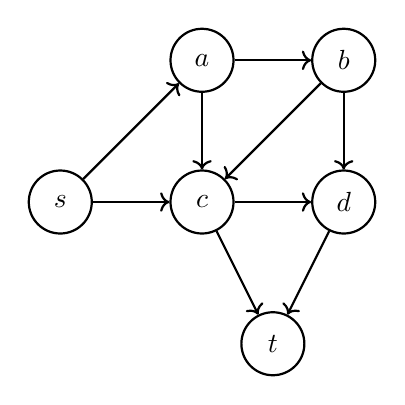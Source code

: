 \begin{tikzpicture}[style=thick,scale=0.9]
\tikzstyle{vertex}=[draw, circle, fill=white, inner sep=0pt, minimum size=8mm]

\node[vertex] (s) at (-2, 0) {$s$};
\node[vertex] (a) at ( 0, 2) {$a$};
\node[vertex] (b) at ( 2, 2) {$b$};
\node[vertex] (c) at ( 0, 0) {$c$};
\node[vertex] (d) at ( 2, 0) {$d$};
\node[vertex] (t) at ( 1,-2) {$t$};

\draw[->] (s) -- (a);
\draw[->] (s) -- (c);
\draw[->] (a) -- (b);
\draw[->] (a) -- (c);
\draw[->] (b) -- (c);
\draw[->] (b) -- (d);
\draw[->] (c) -- (d);
\draw[->] (c) -- (t);
\draw[->] (d) -- (t);
\end{tikzpicture}
